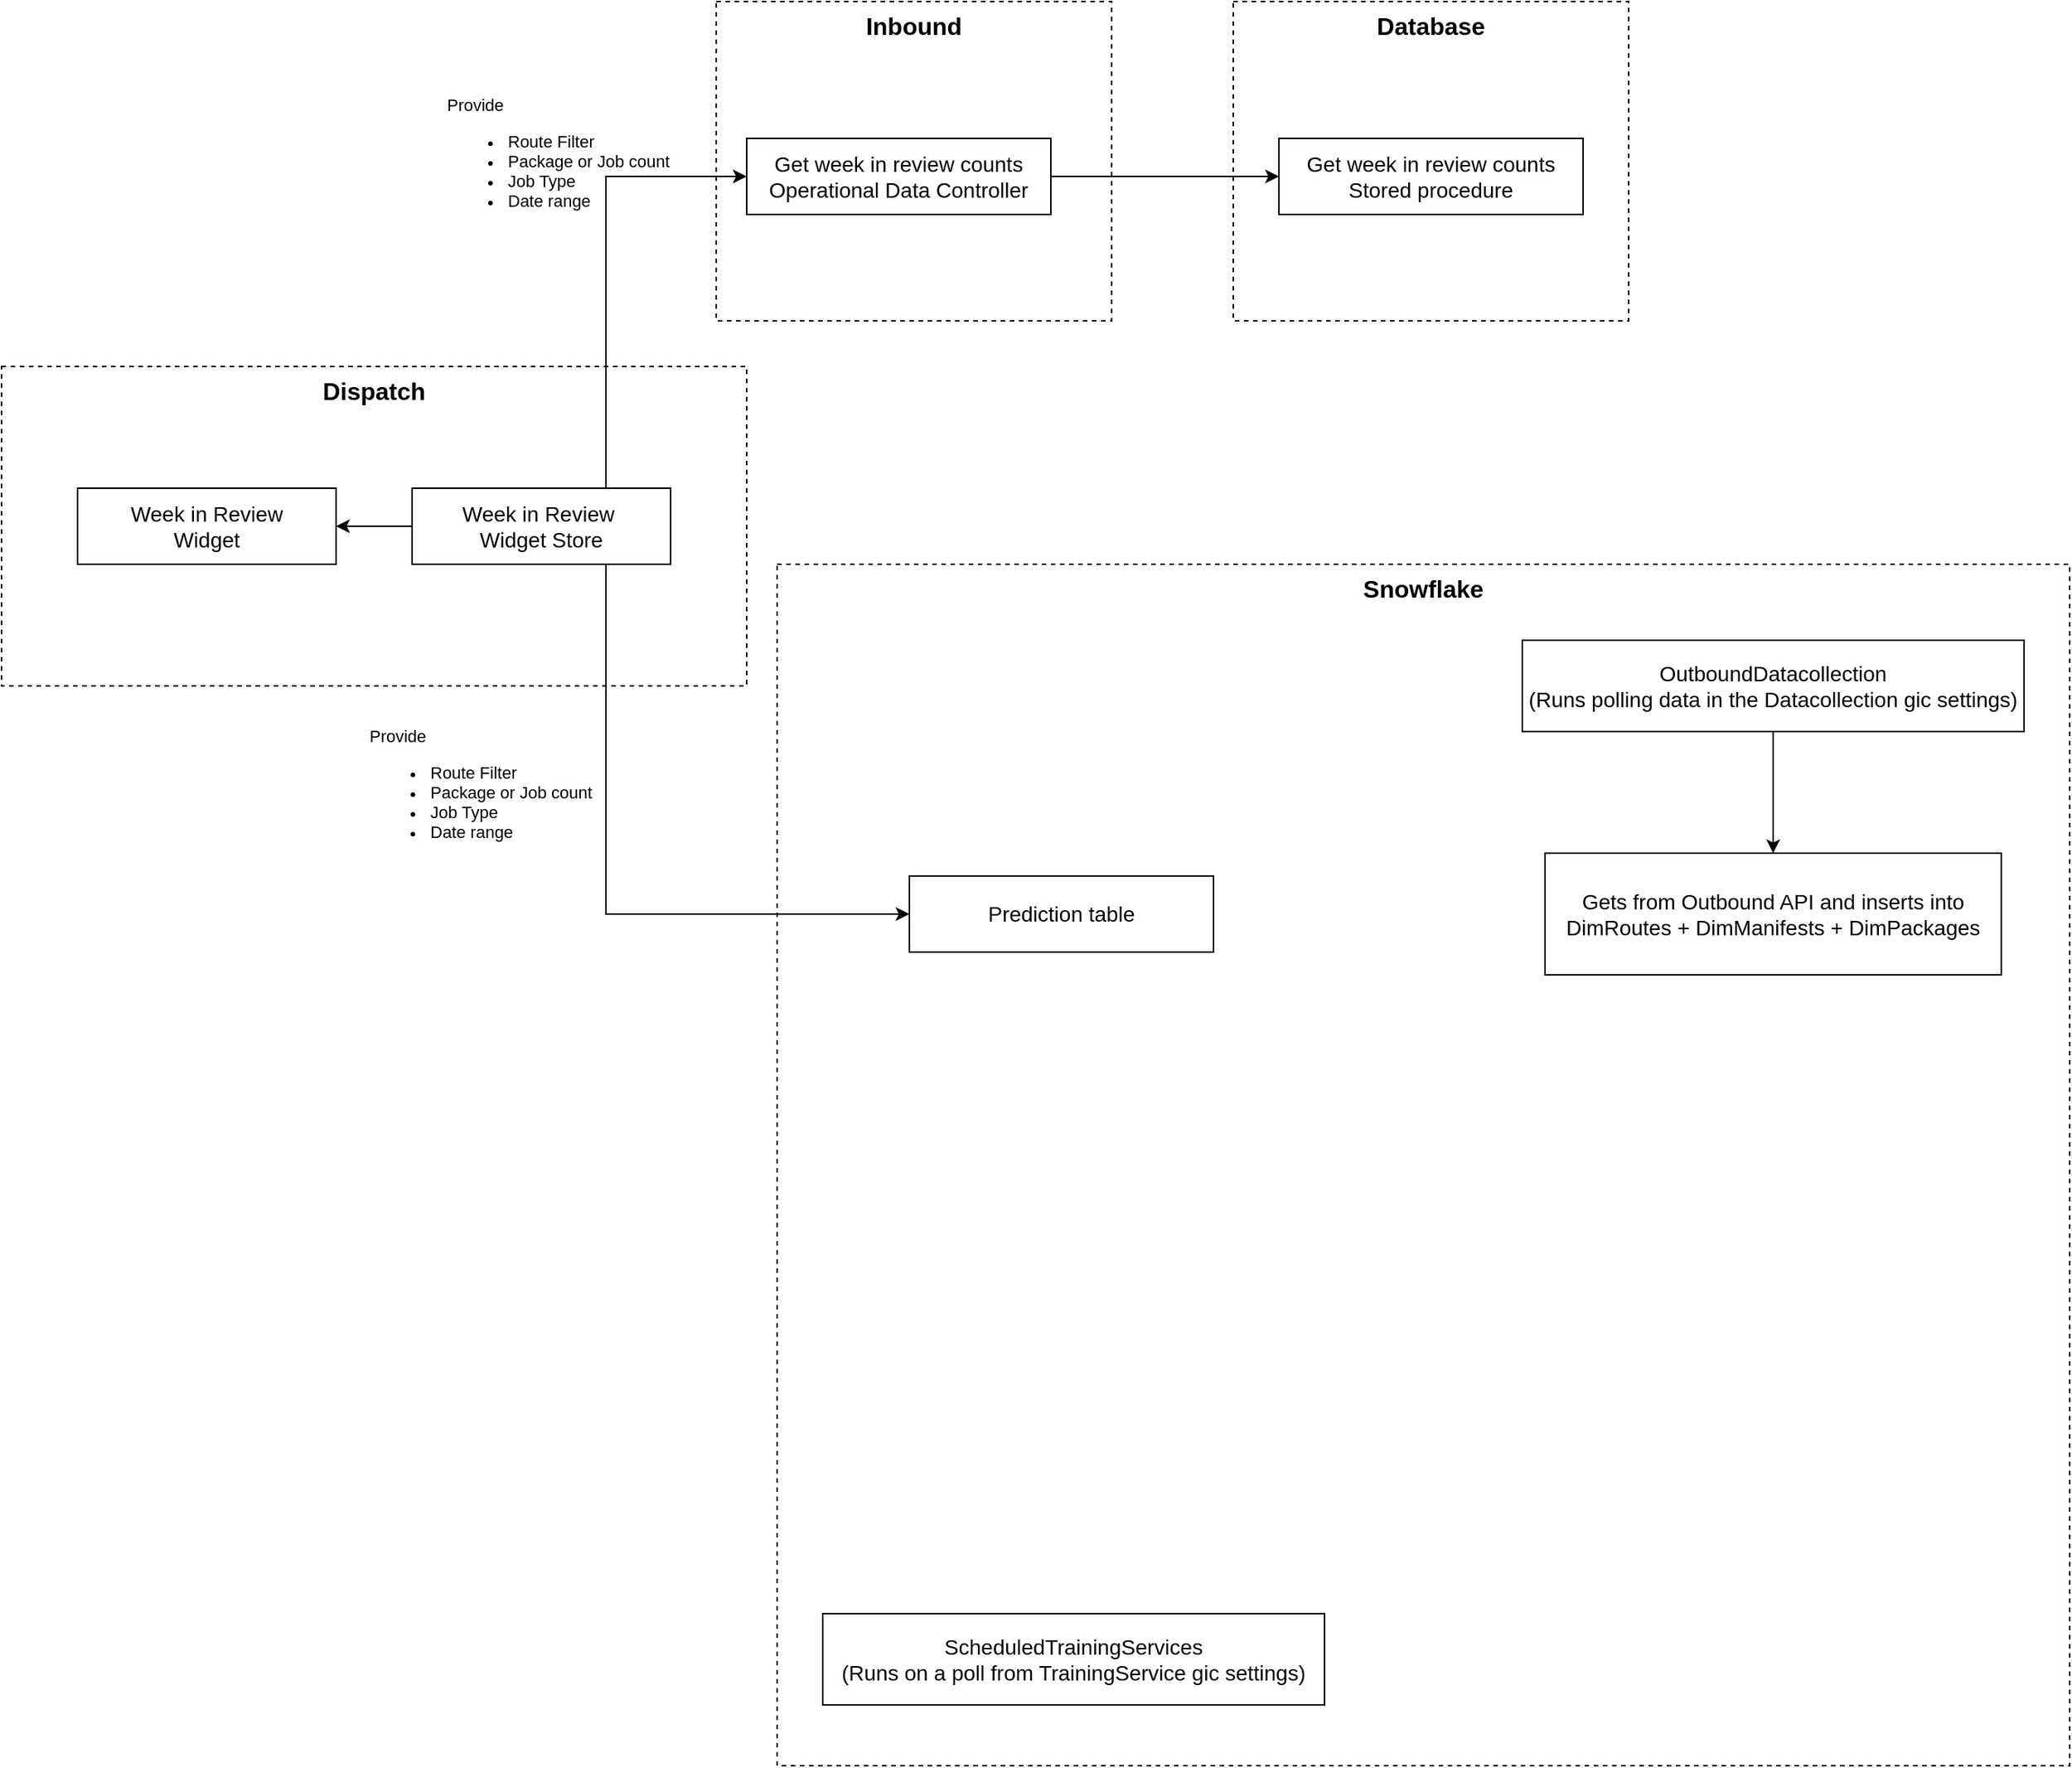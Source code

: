 <mxfile version="28.0.6">
  <diagram name="Page-1" id="RzzoXvsmsq_T2A-bgM_X">
    <mxGraphModel dx="1426" dy="2032" grid="1" gridSize="10" guides="1" tooltips="1" connect="1" arrows="1" fold="1" page="1" pageScale="1" pageWidth="827" pageHeight="1169" math="0" shadow="0">
      <root>
        <mxCell id="0" />
        <mxCell id="1" parent="0" />
        <mxCell id="4Ur8TzYngbyb2dsIORtj-1" value="&lt;span style=&quot;font-size: 16px;&quot;&gt;&lt;b&gt;Dispatch&lt;/b&gt;&lt;/span&gt;" style="html=1;whiteSpace=wrap;dashed=1;gradientColor=default;fillColor=none;labelPosition=center;verticalLabelPosition=middle;align=center;verticalAlign=top;" parent="1" vertex="1">
          <mxGeometry x="30" y="110" width="490" height="210" as="geometry" />
        </mxCell>
        <mxCell id="4Ur8TzYngbyb2dsIORtj-2" value="Week in Review&lt;div&gt;Widget&lt;/div&gt;" style="whiteSpace=wrap;html=1;align=center;fontSize=14;" parent="1" vertex="1">
          <mxGeometry x="80" y="190" width="170" height="50" as="geometry" />
        </mxCell>
        <mxCell id="4Ur8TzYngbyb2dsIORtj-5" style="edgeStyle=orthogonalEdgeStyle;rounded=0;orthogonalLoop=1;jettySize=auto;html=1;exitX=0;exitY=0.5;exitDx=0;exitDy=0;" parent="1" source="4Ur8TzYngbyb2dsIORtj-3" target="4Ur8TzYngbyb2dsIORtj-2" edge="1">
          <mxGeometry relative="1" as="geometry" />
        </mxCell>
        <mxCell id="4Ur8TzYngbyb2dsIORtj-9" style="edgeStyle=orthogonalEdgeStyle;rounded=0;orthogonalLoop=1;jettySize=auto;html=1;exitX=0.75;exitY=0;exitDx=0;exitDy=0;entryX=0;entryY=0.5;entryDx=0;entryDy=0;" parent="1" source="4Ur8TzYngbyb2dsIORtj-3" target="4Ur8TzYngbyb2dsIORtj-6" edge="1">
          <mxGeometry relative="1" as="geometry" />
        </mxCell>
        <mxCell id="4Ur8TzYngbyb2dsIORtj-14" value="Provide&amp;nbsp;&lt;div&gt;&lt;ul&gt;&lt;li&gt;Route Filter&lt;/li&gt;&lt;li&gt;Package or Job count&lt;/li&gt;&lt;li&gt;Job Type&lt;/li&gt;&lt;li&gt;Date range&lt;/li&gt;&lt;/ul&gt;&lt;/div&gt;" style="edgeLabel;html=1;align=left;verticalAlign=middle;resizable=0;points=[];labelBackgroundColor=none;" parent="4Ur8TzYngbyb2dsIORtj-9" vertex="1" connectable="0">
          <mxGeometry x="-0.039" y="1" relative="1" as="geometry">
            <mxPoint x="-106" y="-72" as="offset" />
          </mxGeometry>
        </mxCell>
        <mxCell id="4Ur8TzYngbyb2dsIORtj-13" style="edgeStyle=orthogonalEdgeStyle;rounded=0;orthogonalLoop=1;jettySize=auto;html=1;exitX=0.75;exitY=1;exitDx=0;exitDy=0;entryX=0;entryY=0.5;entryDx=0;entryDy=0;" parent="1" source="4Ur8TzYngbyb2dsIORtj-3" target="4Ur8TzYngbyb2dsIORtj-12" edge="1">
          <mxGeometry relative="1" as="geometry" />
        </mxCell>
        <mxCell id="4Ur8TzYngbyb2dsIORtj-3" value="Week in Review&amp;nbsp;&lt;div&gt;Widget Store&lt;/div&gt;" style="whiteSpace=wrap;html=1;align=center;fontSize=14;" parent="1" vertex="1">
          <mxGeometry x="300" y="190" width="170" height="50" as="geometry" />
        </mxCell>
        <mxCell id="4Ur8TzYngbyb2dsIORtj-4" value="&lt;span style=&quot;font-size: 16px;&quot;&gt;&lt;b&gt;Inbound&lt;/b&gt;&lt;/span&gt;" style="html=1;whiteSpace=wrap;dashed=1;gradientColor=default;fillColor=none;labelPosition=center;verticalLabelPosition=middle;align=center;verticalAlign=top;" parent="1" vertex="1">
          <mxGeometry x="500" y="-130" width="260" height="210" as="geometry" />
        </mxCell>
        <mxCell id="4Ur8TzYngbyb2dsIORtj-10" style="edgeStyle=orthogonalEdgeStyle;rounded=0;orthogonalLoop=1;jettySize=auto;html=1;exitX=1;exitY=0.5;exitDx=0;exitDy=0;entryX=0;entryY=0.5;entryDx=0;entryDy=0;" parent="1" source="4Ur8TzYngbyb2dsIORtj-6" target="4Ur8TzYngbyb2dsIORtj-8" edge="1">
          <mxGeometry relative="1" as="geometry" />
        </mxCell>
        <mxCell id="4Ur8TzYngbyb2dsIORtj-6" value="Get week in review counts&lt;br&gt;&lt;div&gt;Operational Data Controller&lt;/div&gt;" style="whiteSpace=wrap;html=1;align=center;fontSize=14;" parent="1" vertex="1">
          <mxGeometry x="520" y="-40" width="200" height="50" as="geometry" />
        </mxCell>
        <mxCell id="4Ur8TzYngbyb2dsIORtj-7" value="&lt;span style=&quot;font-size: 16px;&quot;&gt;&lt;b&gt;Database&lt;/b&gt;&lt;/span&gt;" style="html=1;whiteSpace=wrap;dashed=1;gradientColor=default;fillColor=none;labelPosition=center;verticalLabelPosition=middle;align=center;verticalAlign=top;" parent="1" vertex="1">
          <mxGeometry x="840" y="-130" width="260" height="210" as="geometry" />
        </mxCell>
        <mxCell id="4Ur8TzYngbyb2dsIORtj-8" value="Get week in review counts&lt;br&gt;&lt;div&gt;Stored procedure&lt;/div&gt;" style="whiteSpace=wrap;html=1;align=center;fontSize=14;" parent="1" vertex="1">
          <mxGeometry x="870" y="-40" width="200" height="50" as="geometry" />
        </mxCell>
        <mxCell id="4Ur8TzYngbyb2dsIORtj-11" value="&lt;span style=&quot;font-size: 16px;&quot;&gt;&lt;b&gt;Snowflake&lt;/b&gt;&lt;/span&gt;" style="html=1;whiteSpace=wrap;dashed=1;gradientColor=default;fillColor=none;labelPosition=center;verticalLabelPosition=middle;align=center;verticalAlign=top;" parent="1" vertex="1">
          <mxGeometry x="540" y="240" width="850" height="790" as="geometry" />
        </mxCell>
        <mxCell id="4Ur8TzYngbyb2dsIORtj-12" value="Prediction table" style="whiteSpace=wrap;html=1;align=center;fontSize=14;" parent="1" vertex="1">
          <mxGeometry x="627" y="445" width="200" height="50" as="geometry" />
        </mxCell>
        <mxCell id="4Ur8TzYngbyb2dsIORtj-15" value="Provide&amp;nbsp;&lt;div&gt;&lt;ul&gt;&lt;li&gt;Route Filter&lt;/li&gt;&lt;li&gt;Package or Job count&lt;/li&gt;&lt;li&gt;Job Type&lt;/li&gt;&lt;li&gt;Date range&lt;/li&gt;&lt;/ul&gt;&lt;/div&gt;" style="edgeLabel;html=1;align=left;verticalAlign=middle;resizable=0;points=[];labelBackgroundColor=none;" parent="1" vertex="1" connectable="0">
          <mxGeometry x="270" y="390" as="geometry" />
        </mxCell>
        <mxCell id="4Ur8TzYngbyb2dsIORtj-18" style="edgeStyle=orthogonalEdgeStyle;rounded=0;orthogonalLoop=1;jettySize=auto;html=1;exitX=0.5;exitY=1;exitDx=0;exitDy=0;entryX=0.5;entryY=0;entryDx=0;entryDy=0;" parent="1" source="4Ur8TzYngbyb2dsIORtj-16" target="4Ur8TzYngbyb2dsIORtj-17" edge="1">
          <mxGeometry relative="1" as="geometry" />
        </mxCell>
        <mxCell id="4Ur8TzYngbyb2dsIORtj-16" value="OutboundDatacollection&lt;div&gt;(Runs polling data in the Datacollection gic settings)&lt;/div&gt;" style="whiteSpace=wrap;html=1;align=center;fontSize=14;" parent="1" vertex="1">
          <mxGeometry x="1030" y="290" width="330" height="60" as="geometry" />
        </mxCell>
        <mxCell id="4Ur8TzYngbyb2dsIORtj-17" value="&lt;font style=&quot;font-size: 14px;&quot;&gt;Gets from Outbound API and inserts into DimRoutes + DimManifests + DimPackages&lt;/font&gt;" style="rounded=0;whiteSpace=wrap;html=1;" parent="1" vertex="1">
          <mxGeometry x="1045" y="430" width="300" height="80" as="geometry" />
        </mxCell>
        <mxCell id="S5I10fTuyC09FWXP1MQP-1" value="ScheduledTrainingServices&lt;br&gt;&lt;div&gt;(Runs on a poll from TrainingService gic settings)&lt;/div&gt;" style="whiteSpace=wrap;html=1;align=center;fontSize=14;" vertex="1" parent="1">
          <mxGeometry x="570" y="930" width="330" height="60" as="geometry" />
        </mxCell>
      </root>
    </mxGraphModel>
  </diagram>
</mxfile>
